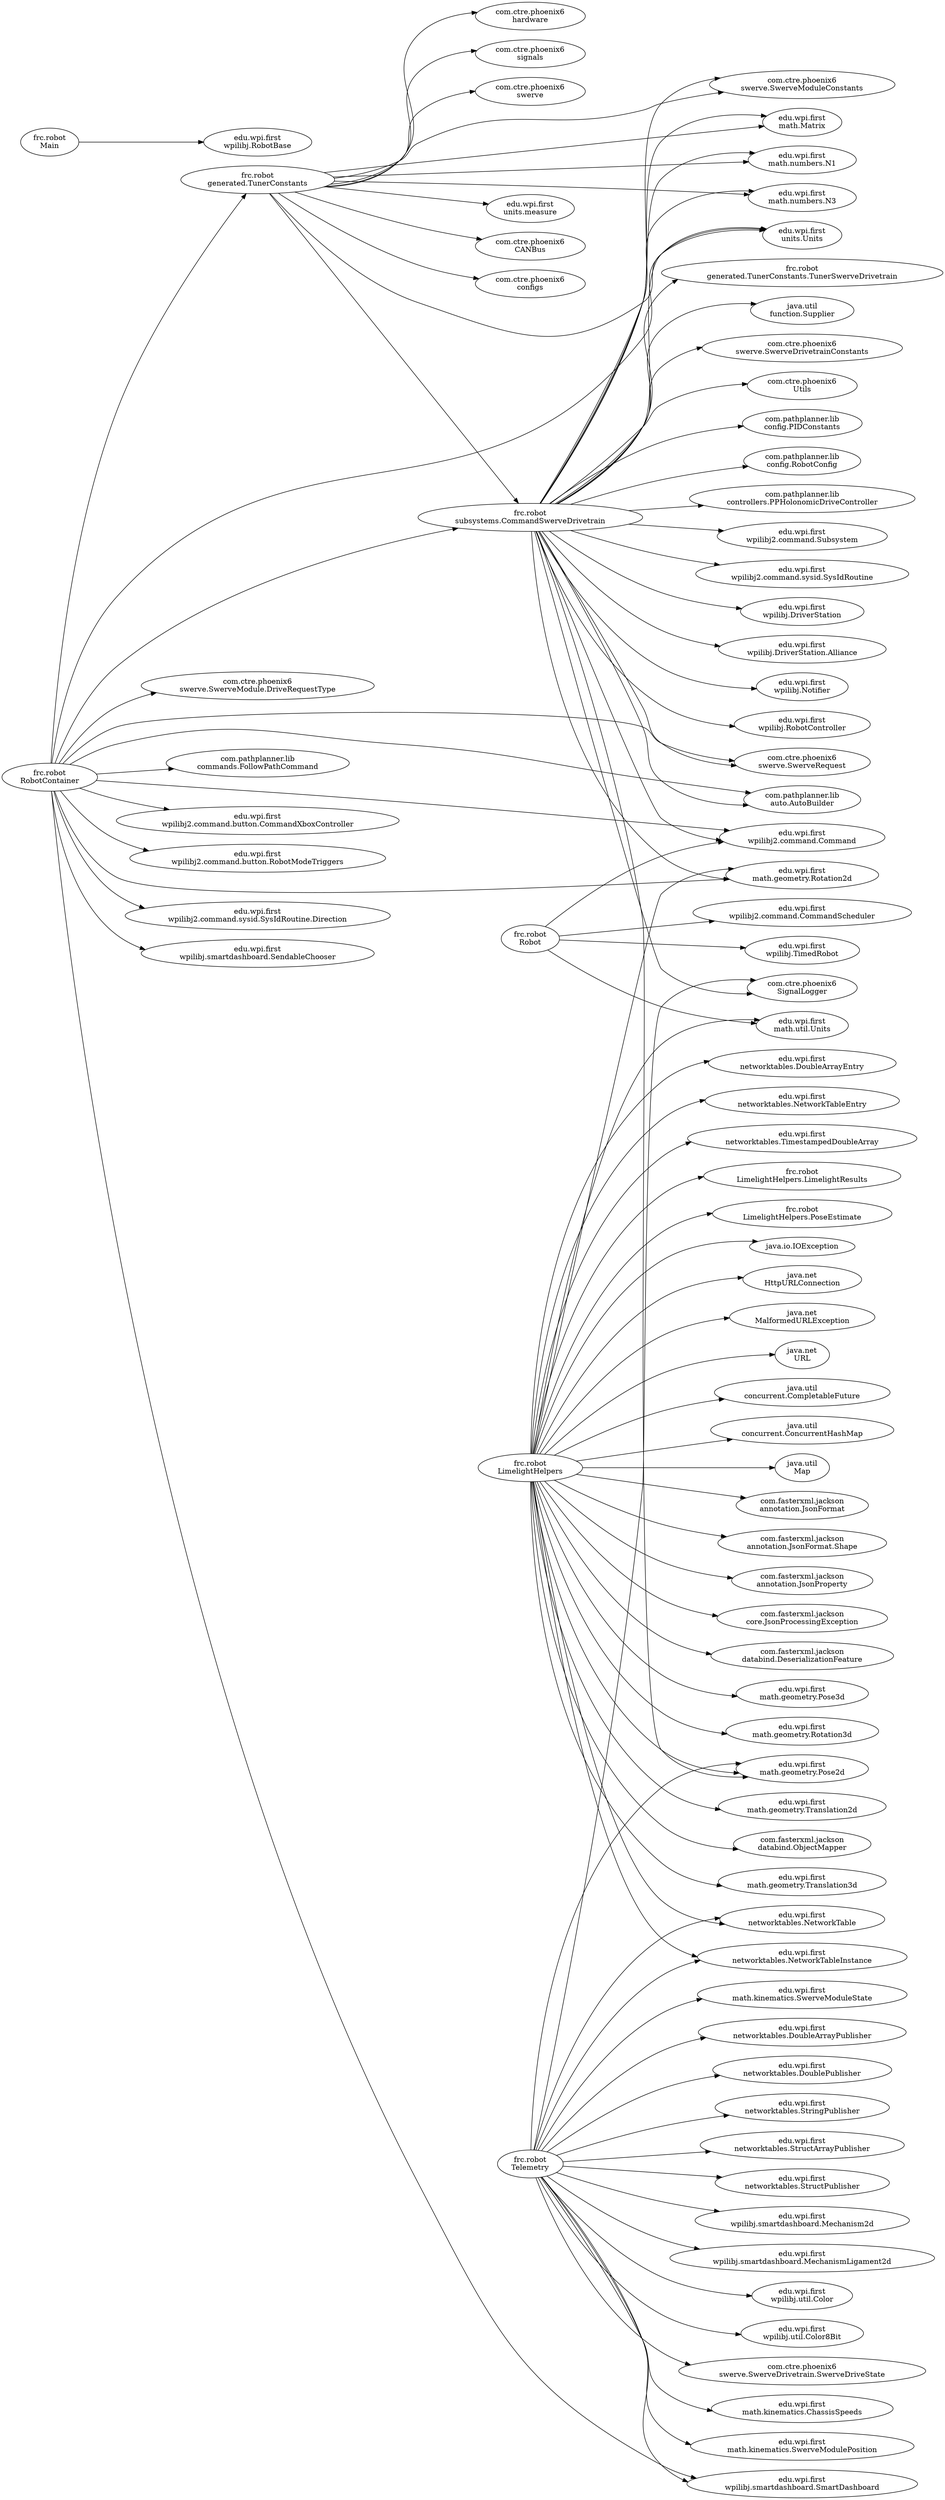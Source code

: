 digraph SwerveWithPathPlanner {
rankdir="LR";
constraint=false;
com_ctre_phoenix6_CANBus[label="com.ctre.phoenix6\nCANBus"]
com_ctre_phoenix6_configs[label="com.ctre.phoenix6\nconfigs"]
com_ctre_phoenix6_hardware[label="com.ctre.phoenix6\nhardware"]
com_ctre_phoenix6_SignalLogger[label="com.ctre.phoenix6\nSignalLogger"]
com_ctre_phoenix6_signals[label="com.ctre.phoenix6\nsignals"]
com_ctre_phoenix6_swerve[label="com.ctre.phoenix6\nswerve"]
com_ctre_phoenix6_swerve_SwerveDrivetrainConstants[label="com.ctre.phoenix6\nswerve.SwerveDrivetrainConstants"]
com_ctre_phoenix6_swerve_SwerveDrivetrain_SwerveDriveState[label="com.ctre.phoenix6\nswerve.SwerveDrivetrain.SwerveDriveState"]
com_ctre_phoenix6_swerve_SwerveModuleConstants[label="com.ctre.phoenix6\nswerve.SwerveModuleConstants"]
com_ctre_phoenix6_swerve_SwerveModule_DriveRequestType[label="com.ctre.phoenix6\nswerve.SwerveModule.DriveRequestType"]
com_ctre_phoenix6_swerve_SwerveRequest[label="com.ctre.phoenix6\nswerve.SwerveRequest"]
com_ctre_phoenix6_Utils[label="com.ctre.phoenix6\nUtils"]
com_fasterxml_jackson_annotation_JsonFormat[label="com.fasterxml.jackson\nannotation.JsonFormat"]
com_fasterxml_jackson_annotation_JsonFormat_Shape[label="com.fasterxml.jackson\nannotation.JsonFormat.Shape"]
com_fasterxml_jackson_annotation_JsonProperty[label="com.fasterxml.jackson\nannotation.JsonProperty"]
com_fasterxml_jackson_core_JsonProcessingException[label="com.fasterxml.jackson\ncore.JsonProcessingException"]
com_fasterxml_jackson_databind_DeserializationFeature[label="com.fasterxml.jackson\ndatabind.DeserializationFeature"]
com_fasterxml_jackson_databind_ObjectMapper[label="com.fasterxml.jackson\ndatabind.ObjectMapper"]
com_pathplanner_lib_auto_AutoBuilder[label="com.pathplanner.lib\nauto.AutoBuilder"]
com_pathplanner_lib_commands_FollowPathCommand[label="com.pathplanner.lib\ncommands.FollowPathCommand"]
com_pathplanner_lib_config_PIDConstants[label="com.pathplanner.lib\nconfig.PIDConstants"]
com_pathplanner_lib_config_RobotConfig[label="com.pathplanner.lib\nconfig.RobotConfig"]
com_pathplanner_lib_controllers_PPHolonomicDriveController[label="com.pathplanner.lib\ncontrollers.PPHolonomicDriveController"]
edu_wpi_first_math_geometry_Pose2d[label="edu.wpi.first\nmath.geometry.Pose2d"]
edu_wpi_first_math_geometry_Pose3d[label="edu.wpi.first\nmath.geometry.Pose3d"]
edu_wpi_first_math_geometry_Rotation2d[label="edu.wpi.first\nmath.geometry.Rotation2d"]
edu_wpi_first_math_geometry_Rotation3d[label="edu.wpi.first\nmath.geometry.Rotation3d"]
edu_wpi_first_math_geometry_Translation2d[label="edu.wpi.first\nmath.geometry.Translation2d"]
edu_wpi_first_math_geometry_Translation3d[label="edu.wpi.first\nmath.geometry.Translation3d"]
edu_wpi_first_math_kinematics_ChassisSpeeds[label="edu.wpi.first\nmath.kinematics.ChassisSpeeds"]
edu_wpi_first_math_kinematics_SwerveModulePosition[label="edu.wpi.first\nmath.kinematics.SwerveModulePosition"]
edu_wpi_first_math_kinematics_SwerveModuleState[label="edu.wpi.first\nmath.kinematics.SwerveModuleState"]
edu_wpi_first_math_Matrix[label="edu.wpi.first\nmath.Matrix"]
edu_wpi_first_math_numbers_N1[label="edu.wpi.first\nmath.numbers.N1"]
edu_wpi_first_math_numbers_N3[label="edu.wpi.first\nmath.numbers.N3"]
edu_wpi_first_math_util_Units[label="edu.wpi.first\nmath.util.Units"]
edu_wpi_first_networktables_DoubleArrayEntry[label="edu.wpi.first\nnetworktables.DoubleArrayEntry"]
edu_wpi_first_networktables_DoubleArrayPublisher[label="edu.wpi.first\nnetworktables.DoubleArrayPublisher"]
edu_wpi_first_networktables_DoublePublisher[label="edu.wpi.first\nnetworktables.DoublePublisher"]
edu_wpi_first_networktables_NetworkTable[label="edu.wpi.first\nnetworktables.NetworkTable"]
edu_wpi_first_networktables_NetworkTableEntry[label="edu.wpi.first\nnetworktables.NetworkTableEntry"]
edu_wpi_first_networktables_NetworkTableInstance[label="edu.wpi.first\nnetworktables.NetworkTableInstance"]
edu_wpi_first_networktables_StringPublisher[label="edu.wpi.first\nnetworktables.StringPublisher"]
edu_wpi_first_networktables_StructArrayPublisher[label="edu.wpi.first\nnetworktables.StructArrayPublisher"]
edu_wpi_first_networktables_StructPublisher[label="edu.wpi.first\nnetworktables.StructPublisher"]
edu_wpi_first_networktables_TimestampedDoubleArray[label="edu.wpi.first\nnetworktables.TimestampedDoubleArray"]
edu_wpi_first_units_measure[label="edu.wpi.first\nunits.measure"]
edu_wpi_first_units_Units[label="edu.wpi.first\nunits.Units"]
edu_wpi_first_wpilibj2_command_button_CommandXboxController[label="edu.wpi.first\nwpilibj2.command.button.CommandXboxController"]
edu_wpi_first_wpilibj2_command_button_RobotModeTriggers[label="edu.wpi.first\nwpilibj2.command.button.RobotModeTriggers"]
edu_wpi_first_wpilibj2_command_Command[label="edu.wpi.first\nwpilibj2.command.Command"]
edu_wpi_first_wpilibj2_command_CommandScheduler[label="edu.wpi.first\nwpilibj2.command.CommandScheduler"]
edu_wpi_first_wpilibj2_command_Subsystem[label="edu.wpi.first\nwpilibj2.command.Subsystem"]
edu_wpi_first_wpilibj2_command_sysid_SysIdRoutine[label="edu.wpi.first\nwpilibj2.command.sysid.SysIdRoutine"]
edu_wpi_first_wpilibj2_command_sysid_SysIdRoutine_Direction[label="edu.wpi.first\nwpilibj2.command.sysid.SysIdRoutine.Direction"]
edu_wpi_first_wpilibj_DriverStation[label="edu.wpi.first\nwpilibj.DriverStation"]
edu_wpi_first_wpilibj_DriverStation_Alliance[label="edu.wpi.first\nwpilibj.DriverStation.Alliance"]
edu_wpi_first_wpilibj_Notifier[label="edu.wpi.first\nwpilibj.Notifier"]
edu_wpi_first_wpilibj_RobotBase[label="edu.wpi.first\nwpilibj.RobotBase"]
edu_wpi_first_wpilibj_RobotController[label="edu.wpi.first\nwpilibj.RobotController"]
edu_wpi_first_wpilibj_smartdashboard_Mechanism2d[label="edu.wpi.first\nwpilibj.smartdashboard.Mechanism2d"]
edu_wpi_first_wpilibj_smartdashboard_MechanismLigament2d[label="edu.wpi.first\nwpilibj.smartdashboard.MechanismLigament2d"]
edu_wpi_first_wpilibj_smartdashboard_SendableChooser[label="edu.wpi.first\nwpilibj.smartdashboard.SendableChooser"]
edu_wpi_first_wpilibj_smartdashboard_SmartDashboard[label="edu.wpi.first\nwpilibj.smartdashboard.SmartDashboard"]
edu_wpi_first_wpilibj_TimedRobot[label="edu.wpi.first\nwpilibj.TimedRobot"]
edu_wpi_first_wpilibj_util_Color[label="edu.wpi.first\nwpilibj.util.Color"]
edu_wpi_first_wpilibj_util_Color8Bit[label="edu.wpi.first\nwpilibj.util.Color8Bit"]
frc_robot_generated_TunerConstants[label="frc.robot\ngenerated.TunerConstants"]
frc_robot_generated_TunerConstants_TunerSwerveDrivetrain[label="frc.robot\ngenerated.TunerConstants.TunerSwerveDrivetrain"]
frc_robot_LimelightHelpers[label="frc.robot\nLimelightHelpers"]
frc_robot_LimelightHelpers_LimelightResults[label="frc.robot\nLimelightHelpers.LimelightResults"]
frc_robot_LimelightHelpers_PoseEstimate[label="frc.robot\nLimelightHelpers.PoseEstimate"]
frc_robot_Main[label="frc.robot\nMain"]
frc_robot_Robot[label="frc.robot\nRobot"]
frc_robot_RobotContainer[label="frc.robot\nRobotContainer"]
frc_robot_subsystems_CommandSwerveDrivetrain[label="frc.robot\nsubsystems.CommandSwerveDrivetrain"]
frc_robot_Telemetry[label="frc.robot\nTelemetry"]
java_io_IOException[label="java.io.IOException"]
java_net_HttpURLConnection[label="java.net\nHttpURLConnection"]
java_net_MalformedURLException[label="java.net\nMalformedURLException"]
java_net_URL[label="java.net\nURL"]
java_util_concurrent_CompletableFuture[label="java.util\nconcurrent.CompletableFuture"]
java_util_concurrent_ConcurrentHashMap[label="java.util\nconcurrent.ConcurrentHashMap"]
java_util_function_Supplier[label="java.util\nfunction.Supplier"]
java_util_Map[label="java.util\nMap"]
frc_robot_RobotContainer -> edu_wpi_first_units_Units
frc_robot_RobotContainer -> com_ctre_phoenix6_swerve_SwerveModule_DriveRequestType
frc_robot_RobotContainer -> com_ctre_phoenix6_swerve_SwerveRequest
frc_robot_RobotContainer -> com_pathplanner_lib_auto_AutoBuilder
frc_robot_RobotContainer -> com_pathplanner_lib_commands_FollowPathCommand
frc_robot_RobotContainer -> edu_wpi_first_math_geometry_Rotation2d
frc_robot_RobotContainer -> edu_wpi_first_wpilibj_smartdashboard_SendableChooser
frc_robot_RobotContainer -> edu_wpi_first_wpilibj_smartdashboard_SmartDashboard
frc_robot_RobotContainer -> edu_wpi_first_wpilibj2_command_Command
frc_robot_RobotContainer -> edu_wpi_first_wpilibj2_command_button_CommandXboxController
frc_robot_RobotContainer -> edu_wpi_first_wpilibj2_command_button_RobotModeTriggers
frc_robot_RobotContainer -> edu_wpi_first_wpilibj2_command_sysid_SysIdRoutine_Direction
frc_robot_RobotContainer -> frc_robot_generated_TunerConstants
frc_robot_RobotContainer -> frc_robot_subsystems_CommandSwerveDrivetrain
frc_robot_LimelightHelpers -> edu_wpi_first_networktables_DoubleArrayEntry
frc_robot_LimelightHelpers -> edu_wpi_first_networktables_NetworkTable
frc_robot_LimelightHelpers -> edu_wpi_first_networktables_NetworkTableEntry
frc_robot_LimelightHelpers -> edu_wpi_first_networktables_NetworkTableInstance
frc_robot_LimelightHelpers -> edu_wpi_first_networktables_TimestampedDoubleArray
frc_robot_LimelightHelpers -> frc_robot_LimelightHelpers_LimelightResults
frc_robot_LimelightHelpers -> frc_robot_LimelightHelpers_PoseEstimate
frc_robot_LimelightHelpers -> edu_wpi_first_math_geometry_Pose2d
frc_robot_LimelightHelpers -> edu_wpi_first_math_geometry_Pose3d
frc_robot_LimelightHelpers -> edu_wpi_first_math_geometry_Rotation2d
frc_robot_LimelightHelpers -> edu_wpi_first_math_geometry_Translation3d
frc_robot_LimelightHelpers -> edu_wpi_first_math_util_Units
frc_robot_LimelightHelpers -> edu_wpi_first_math_geometry_Rotation3d
frc_robot_LimelightHelpers -> edu_wpi_first_math_geometry_Translation2d
frc_robot_LimelightHelpers -> java_io_IOException
frc_robot_LimelightHelpers -> java_net_HttpURLConnection
frc_robot_LimelightHelpers -> java_net_MalformedURLException
frc_robot_LimelightHelpers -> java_net_URL
frc_robot_LimelightHelpers -> java_util_Map
frc_robot_LimelightHelpers -> java_util_concurrent_CompletableFuture
frc_robot_LimelightHelpers -> com_fasterxml_jackson_annotation_JsonFormat
frc_robot_LimelightHelpers -> com_fasterxml_jackson_annotation_JsonFormat_Shape
frc_robot_LimelightHelpers -> com_fasterxml_jackson_annotation_JsonProperty
frc_robot_LimelightHelpers -> com_fasterxml_jackson_core_JsonProcessingException
frc_robot_LimelightHelpers -> com_fasterxml_jackson_databind_DeserializationFeature
frc_robot_LimelightHelpers -> com_fasterxml_jackson_databind_ObjectMapper
frc_robot_LimelightHelpers -> java_util_concurrent_ConcurrentHashMap
frc_robot_Robot -> edu_wpi_first_math_util_Units
frc_robot_Robot -> edu_wpi_first_wpilibj_TimedRobot
frc_robot_Robot -> edu_wpi_first_wpilibj2_command_Command
frc_robot_Robot -> edu_wpi_first_wpilibj2_command_CommandScheduler
frc_robot_generated_TunerConstants -> edu_wpi_first_units_Units
frc_robot_generated_TunerConstants -> com_ctre_phoenix6_CANBus
frc_robot_generated_TunerConstants -> com_ctre_phoenix6_configs
frc_robot_generated_TunerConstants -> com_ctre_phoenix6_hardware
frc_robot_generated_TunerConstants -> com_ctre_phoenix6_signals
frc_robot_generated_TunerConstants -> com_ctre_phoenix6_swerve
frc_robot_generated_TunerConstants -> com_ctre_phoenix6_swerve_SwerveModuleConstants
frc_robot_generated_TunerConstants -> edu_wpi_first_math_Matrix
frc_robot_generated_TunerConstants -> edu_wpi_first_math_numbers_N1
frc_robot_generated_TunerConstants -> edu_wpi_first_math_numbers_N3
frc_robot_generated_TunerConstants -> edu_wpi_first_units_measure
frc_robot_generated_TunerConstants -> frc_robot_subsystems_CommandSwerveDrivetrain
frc_robot_subsystems_CommandSwerveDrivetrain -> edu_wpi_first_units_Units
frc_robot_subsystems_CommandSwerveDrivetrain -> java_util_function_Supplier
frc_robot_subsystems_CommandSwerveDrivetrain -> com_ctre_phoenix6_SignalLogger
frc_robot_subsystems_CommandSwerveDrivetrain -> com_ctre_phoenix6_Utils
frc_robot_subsystems_CommandSwerveDrivetrain -> com_ctre_phoenix6_swerve_SwerveDrivetrainConstants
frc_robot_subsystems_CommandSwerveDrivetrain -> com_ctre_phoenix6_swerve_SwerveModuleConstants
frc_robot_subsystems_CommandSwerveDrivetrain -> com_ctre_phoenix6_swerve_SwerveRequest
frc_robot_subsystems_CommandSwerveDrivetrain -> com_pathplanner_lib_auto_AutoBuilder
frc_robot_subsystems_CommandSwerveDrivetrain -> com_pathplanner_lib_config_PIDConstants
frc_robot_subsystems_CommandSwerveDrivetrain -> com_pathplanner_lib_config_RobotConfig
frc_robot_subsystems_CommandSwerveDrivetrain -> com_pathplanner_lib_controllers_PPHolonomicDriveController
frc_robot_subsystems_CommandSwerveDrivetrain -> edu_wpi_first_math_Matrix
frc_robot_subsystems_CommandSwerveDrivetrain -> edu_wpi_first_math_geometry_Pose2d
frc_robot_subsystems_CommandSwerveDrivetrain -> edu_wpi_first_math_geometry_Rotation2d
frc_robot_subsystems_CommandSwerveDrivetrain -> edu_wpi_first_math_numbers_N1
frc_robot_subsystems_CommandSwerveDrivetrain -> edu_wpi_first_math_numbers_N3
frc_robot_subsystems_CommandSwerveDrivetrain -> edu_wpi_first_wpilibj_DriverStation
frc_robot_subsystems_CommandSwerveDrivetrain -> edu_wpi_first_wpilibj_DriverStation_Alliance
frc_robot_subsystems_CommandSwerveDrivetrain -> edu_wpi_first_wpilibj_Notifier
frc_robot_subsystems_CommandSwerveDrivetrain -> edu_wpi_first_wpilibj_RobotController
frc_robot_subsystems_CommandSwerveDrivetrain -> edu_wpi_first_wpilibj2_command_Command
frc_robot_subsystems_CommandSwerveDrivetrain -> edu_wpi_first_wpilibj2_command_Subsystem
frc_robot_subsystems_CommandSwerveDrivetrain -> edu_wpi_first_wpilibj2_command_sysid_SysIdRoutine
frc_robot_subsystems_CommandSwerveDrivetrain -> frc_robot_generated_TunerConstants_TunerSwerveDrivetrain
frc_robot_Telemetry -> com_ctre_phoenix6_SignalLogger
frc_robot_Telemetry -> com_ctre_phoenix6_swerve_SwerveDrivetrain_SwerveDriveState
frc_robot_Telemetry -> edu_wpi_first_math_geometry_Pose2d
frc_robot_Telemetry -> edu_wpi_first_math_kinematics_ChassisSpeeds
frc_robot_Telemetry -> edu_wpi_first_math_kinematics_SwerveModulePosition
frc_robot_Telemetry -> edu_wpi_first_math_kinematics_SwerveModuleState
frc_robot_Telemetry -> edu_wpi_first_networktables_DoubleArrayPublisher
frc_robot_Telemetry -> edu_wpi_first_networktables_DoublePublisher
frc_robot_Telemetry -> edu_wpi_first_networktables_NetworkTable
frc_robot_Telemetry -> edu_wpi_first_networktables_NetworkTableInstance
frc_robot_Telemetry -> edu_wpi_first_networktables_StringPublisher
frc_robot_Telemetry -> edu_wpi_first_networktables_StructArrayPublisher
frc_robot_Telemetry -> edu_wpi_first_networktables_StructPublisher
frc_robot_Telemetry -> edu_wpi_first_wpilibj_smartdashboard_Mechanism2d
frc_robot_Telemetry -> edu_wpi_first_wpilibj_smartdashboard_MechanismLigament2d
frc_robot_Telemetry -> edu_wpi_first_wpilibj_smartdashboard_SmartDashboard
frc_robot_Telemetry -> edu_wpi_first_wpilibj_util_Color
frc_robot_Telemetry -> edu_wpi_first_wpilibj_util_Color8Bit
frc_robot_Main -> edu_wpi_first_wpilibj_RobotBase
}
